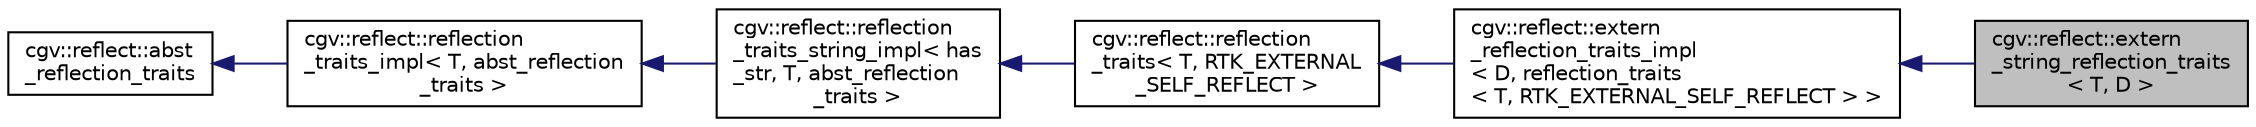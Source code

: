 digraph "cgv::reflect::extern_string_reflection_traits&lt; T, D &gt;"
{
  bgcolor="transparent";
  edge [fontname="Helvetica",fontsize="10",labelfontname="Helvetica",labelfontsize="10"];
  node [fontname="Helvetica",fontsize="10",shape=record];
  rankdir="LR";
  Node1 [label="cgv::reflect::extern\l_string_reflection_traits\l\< T, D \>",height=0.2,width=0.4,color="black", fillcolor="grey75", style="filled", fontcolor="black"];
  Node2 -> Node1 [dir="back",color="midnightblue",fontsize="10",style="solid",fontname="Helvetica"];
  Node2 [label="cgv::reflect::extern\l_reflection_traits_impl\l\< D, reflection_traits\l\< T, RTK_EXTERNAL_SELF_REFLECT \> \>",height=0.2,width=0.4,color="black",URL="$a00204.html"];
  Node3 -> Node2 [dir="back",color="midnightblue",fontsize="10",style="solid",fontname="Helvetica"];
  Node3 [label="cgv::reflect::reflection\l_traits\< T, RTK_EXTERNAL\l_SELF_REFLECT \>",height=0.2,width=0.4,color="black",URL="$a00212.html"];
  Node4 -> Node3 [dir="back",color="midnightblue",fontsize="10",style="solid",fontname="Helvetica"];
  Node4 [label="cgv::reflect::reflection\l_traits_string_impl\< has\l_str, T, abst_reflection\l_traits \>",height=0.2,width=0.4,color="black",URL="$a00216.html"];
  Node5 -> Node4 [dir="back",color="midnightblue",fontsize="10",style="solid",fontname="Helvetica"];
  Node5 [label="cgv::reflect::reflection\l_traits_impl\< T, abst_reflection\l_traits \>",height=0.2,width=0.4,color="black",URL="$a00213.html"];
  Node6 -> Node5 [dir="back",color="midnightblue",fontsize="10",style="solid",fontname="Helvetica"];
  Node6 [label="cgv::reflect::abst\l_reflection_traits",height=0.2,width=0.4,color="black",URL="$a00200.html",tooltip="abstract interface for type reflection with basic type management and optional string conversion ..."];
}
